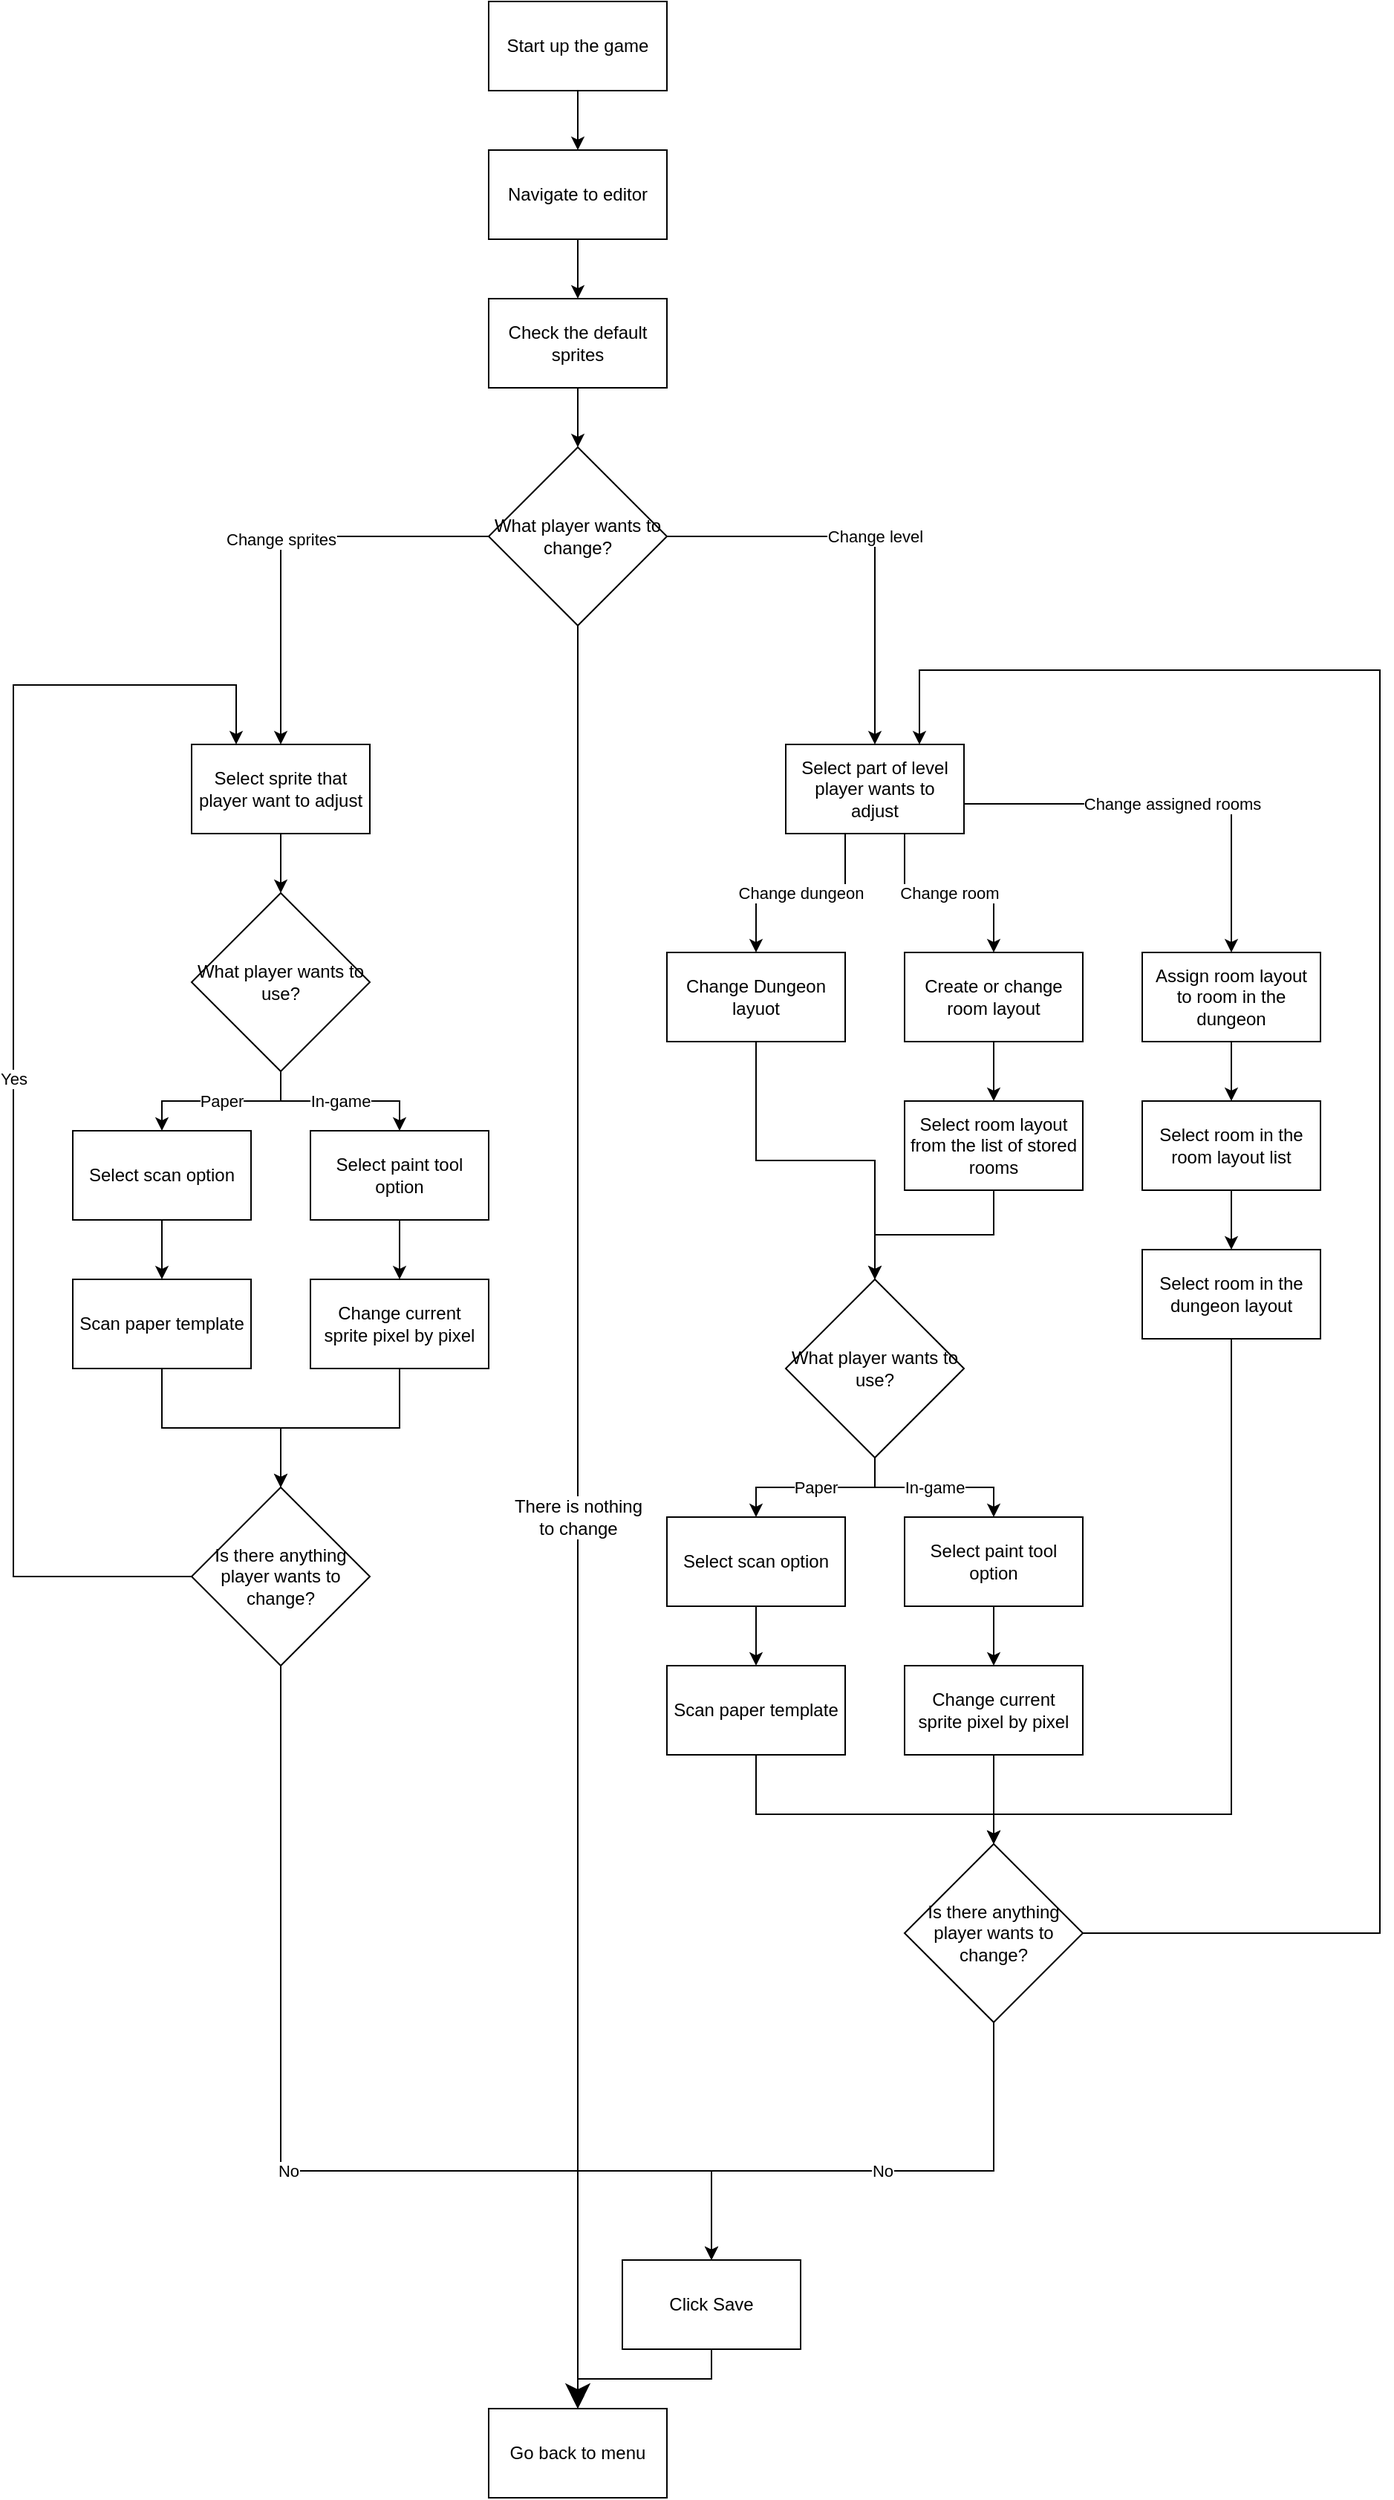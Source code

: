 <mxfile version="20.3.0" type="github">
  <diagram id="bGw_TPgT7MvLrZrnnkGr" name="Page-1">
    <mxGraphModel dx="1138" dy="1793" grid="1" gridSize="10" guides="1" tooltips="1" connect="1" arrows="1" fold="1" page="1" pageScale="1" pageWidth="827" pageHeight="1169" math="0" shadow="0">
      <root>
        <mxCell id="0" />
        <mxCell id="1" parent="0" />
        <mxCell id="wkWbv2mzszypH6_NSDZn-32" style="edgeStyle=orthogonalEdgeStyle;rounded=0;orthogonalLoop=1;jettySize=auto;html=1;spacing=4;" edge="1" parent="1" source="wkWbv2mzszypH6_NSDZn-1" target="wkWbv2mzszypH6_NSDZn-2">
          <mxGeometry relative="1" as="geometry" />
        </mxCell>
        <mxCell id="wkWbv2mzszypH6_NSDZn-1" value="Start up the game" style="rounded=0;whiteSpace=wrap;html=1;spacing=4;" vertex="1" parent="1">
          <mxGeometry x="360" y="-60" width="120" height="60" as="geometry" />
        </mxCell>
        <mxCell id="wkWbv2mzszypH6_NSDZn-33" style="edgeStyle=orthogonalEdgeStyle;rounded=0;orthogonalLoop=1;jettySize=auto;html=1;entryX=0.5;entryY=0;entryDx=0;entryDy=0;spacing=4;" edge="1" parent="1" source="wkWbv2mzszypH6_NSDZn-2" target="wkWbv2mzszypH6_NSDZn-6">
          <mxGeometry relative="1" as="geometry" />
        </mxCell>
        <mxCell id="wkWbv2mzszypH6_NSDZn-2" value="Navigate to editor" style="rounded=0;whiteSpace=wrap;html=1;spacing=4;" vertex="1" parent="1">
          <mxGeometry x="360" y="40" width="120" height="60" as="geometry" />
        </mxCell>
        <mxCell id="wkWbv2mzszypH6_NSDZn-43" style="edgeStyle=orthogonalEdgeStyle;rounded=0;orthogonalLoop=1;jettySize=auto;html=1;entryX=0.5;entryY=0;entryDx=0;entryDy=0;spacing=4;" edge="1" parent="1" source="wkWbv2mzszypH6_NSDZn-3" target="wkWbv2mzszypH6_NSDZn-30">
          <mxGeometry relative="1" as="geometry" />
        </mxCell>
        <mxCell id="wkWbv2mzszypH6_NSDZn-3" value="Scan paper template" style="rounded=0;whiteSpace=wrap;html=1;spacing=4;" vertex="1" parent="1">
          <mxGeometry x="80" y="800" width="120" height="60" as="geometry" />
        </mxCell>
        <mxCell id="wkWbv2mzszypH6_NSDZn-41" style="edgeStyle=orthogonalEdgeStyle;rounded=0;orthogonalLoop=1;jettySize=auto;html=1;entryX=0.5;entryY=0;entryDx=0;entryDy=0;spacing=4;" edge="1" parent="1" source="wkWbv2mzszypH6_NSDZn-5" target="wkWbv2mzszypH6_NSDZn-10">
          <mxGeometry relative="1" as="geometry" />
        </mxCell>
        <mxCell id="wkWbv2mzszypH6_NSDZn-5" value="Select paint tool option" style="rounded=0;whiteSpace=wrap;html=1;spacing=4;" vertex="1" parent="1">
          <mxGeometry x="240" y="700" width="120" height="60" as="geometry" />
        </mxCell>
        <mxCell id="wkWbv2mzszypH6_NSDZn-34" style="edgeStyle=orthogonalEdgeStyle;rounded=0;orthogonalLoop=1;jettySize=auto;html=1;entryX=0.5;entryY=0;entryDx=0;entryDy=0;spacing=4;" edge="1" parent="1" source="wkWbv2mzszypH6_NSDZn-6" target="wkWbv2mzszypH6_NSDZn-18">
          <mxGeometry relative="1" as="geometry" />
        </mxCell>
        <mxCell id="wkWbv2mzszypH6_NSDZn-6" value="Check the default sprites" style="rounded=0;whiteSpace=wrap;html=1;spacing=4;" vertex="1" parent="1">
          <mxGeometry x="360" y="140" width="120" height="60" as="geometry" />
        </mxCell>
        <mxCell id="wkWbv2mzszypH6_NSDZn-38" style="edgeStyle=orthogonalEdgeStyle;rounded=0;orthogonalLoop=1;jettySize=auto;html=1;entryX=0.5;entryY=0;entryDx=0;entryDy=0;spacing=4;" edge="1" parent="1" source="wkWbv2mzszypH6_NSDZn-7" target="wkWbv2mzszypH6_NSDZn-19">
          <mxGeometry relative="1" as="geometry" />
        </mxCell>
        <mxCell id="wkWbv2mzszypH6_NSDZn-7" value="&lt;div&gt;Select sprite that player want to adjust&lt;/div&gt;" style="rounded=0;whiteSpace=wrap;html=1;spacing=4;" vertex="1" parent="1">
          <mxGeometry x="160" y="440" width="120" height="60" as="geometry" />
        </mxCell>
        <mxCell id="wkWbv2mzszypH6_NSDZn-31" style="edgeStyle=orthogonalEdgeStyle;rounded=0;orthogonalLoop=1;jettySize=auto;html=1;entryX=0.5;entryY=0;entryDx=0;entryDy=0;spacing=4;" edge="1" parent="1" source="wkWbv2mzszypH6_NSDZn-8" target="wkWbv2mzszypH6_NSDZn-11">
          <mxGeometry relative="1" as="geometry" />
        </mxCell>
        <mxCell id="wkWbv2mzszypH6_NSDZn-8" value="Click Save" style="rounded=0;whiteSpace=wrap;html=1;spacing=4;" vertex="1" parent="1">
          <mxGeometry x="450" y="1460" width="120" height="60" as="geometry" />
        </mxCell>
        <mxCell id="wkWbv2mzszypH6_NSDZn-42" style="edgeStyle=orthogonalEdgeStyle;rounded=0;orthogonalLoop=1;jettySize=auto;html=1;entryX=0.5;entryY=0;entryDx=0;entryDy=0;spacing=4;" edge="1" parent="1" source="wkWbv2mzszypH6_NSDZn-9" target="wkWbv2mzszypH6_NSDZn-3">
          <mxGeometry relative="1" as="geometry" />
        </mxCell>
        <mxCell id="wkWbv2mzszypH6_NSDZn-9" value="Select scan option" style="rounded=0;whiteSpace=wrap;html=1;spacing=4;" vertex="1" parent="1">
          <mxGeometry x="80" y="700" width="120" height="60" as="geometry" />
        </mxCell>
        <mxCell id="wkWbv2mzszypH6_NSDZn-44" style="edgeStyle=orthogonalEdgeStyle;rounded=0;orthogonalLoop=1;jettySize=auto;html=1;entryX=0.5;entryY=0;entryDx=0;entryDy=0;spacing=4;" edge="1" parent="1" source="wkWbv2mzszypH6_NSDZn-10" target="wkWbv2mzszypH6_NSDZn-30">
          <mxGeometry relative="1" as="geometry" />
        </mxCell>
        <mxCell id="wkWbv2mzszypH6_NSDZn-10" value="Change current sprite pixel by pixel" style="rounded=0;whiteSpace=wrap;html=1;spacing=4;" vertex="1" parent="1">
          <mxGeometry x="240" y="800" width="120" height="60" as="geometry" />
        </mxCell>
        <mxCell id="wkWbv2mzszypH6_NSDZn-11" value="Go back to menu" style="rounded=0;whiteSpace=wrap;html=1;spacing=4;" vertex="1" parent="1">
          <mxGeometry x="360" y="1560" width="120" height="60" as="geometry" />
        </mxCell>
        <mxCell id="wkWbv2mzszypH6_NSDZn-60" style="edgeStyle=orthogonalEdgeStyle;rounded=0;orthogonalLoop=1;jettySize=auto;html=1;" edge="1" parent="1" source="wkWbv2mzszypH6_NSDZn-13" target="wkWbv2mzszypH6_NSDZn-29">
          <mxGeometry relative="1" as="geometry">
            <Array as="points">
              <mxPoint x="540" y="1160" />
              <mxPoint x="700" y="1160" />
            </Array>
          </mxGeometry>
        </mxCell>
        <mxCell id="wkWbv2mzszypH6_NSDZn-13" value="Scan paper template" style="rounded=0;whiteSpace=wrap;html=1;spacing=4;" vertex="1" parent="1">
          <mxGeometry x="480" y="1060" width="120" height="60" as="geometry" />
        </mxCell>
        <mxCell id="wkWbv2mzszypH6_NSDZn-59" style="edgeStyle=orthogonalEdgeStyle;rounded=0;orthogonalLoop=1;jettySize=auto;html=1;" edge="1" parent="1" source="wkWbv2mzszypH6_NSDZn-14" target="wkWbv2mzszypH6_NSDZn-17">
          <mxGeometry relative="1" as="geometry" />
        </mxCell>
        <mxCell id="wkWbv2mzszypH6_NSDZn-14" value="Select paint tool option" style="rounded=0;whiteSpace=wrap;html=1;spacing=4;" vertex="1" parent="1">
          <mxGeometry x="640" y="960" width="120" height="60" as="geometry" />
        </mxCell>
        <mxCell id="wkWbv2mzszypH6_NSDZn-50" value="Change dungeon" style="edgeStyle=orthogonalEdgeStyle;rounded=0;orthogonalLoop=1;jettySize=auto;html=1;entryX=0.5;entryY=0;entryDx=0;entryDy=0;" edge="1" parent="1" source="wkWbv2mzszypH6_NSDZn-15" target="wkWbv2mzszypH6_NSDZn-21">
          <mxGeometry relative="1" as="geometry">
            <Array as="points">
              <mxPoint x="600" y="540" />
              <mxPoint x="540" y="540" />
            </Array>
          </mxGeometry>
        </mxCell>
        <mxCell id="wkWbv2mzszypH6_NSDZn-51" value="Change room" style="edgeStyle=orthogonalEdgeStyle;rounded=0;orthogonalLoop=1;jettySize=auto;html=1;entryX=0.5;entryY=0;entryDx=0;entryDy=0;" edge="1" parent="1" source="wkWbv2mzszypH6_NSDZn-15" target="wkWbv2mzszypH6_NSDZn-24">
          <mxGeometry relative="1" as="geometry">
            <Array as="points">
              <mxPoint x="640" y="540" />
              <mxPoint x="700" y="540" />
            </Array>
          </mxGeometry>
        </mxCell>
        <mxCell id="wkWbv2mzszypH6_NSDZn-52" value="Change assigned rooms" style="edgeStyle=orthogonalEdgeStyle;rounded=0;orthogonalLoop=1;jettySize=auto;html=1;entryX=0.5;entryY=0;entryDx=0;entryDy=0;" edge="1" parent="1" source="wkWbv2mzszypH6_NSDZn-15" target="wkWbv2mzszypH6_NSDZn-23">
          <mxGeometry relative="1" as="geometry">
            <Array as="points">
              <mxPoint x="860" y="480" />
            </Array>
          </mxGeometry>
        </mxCell>
        <mxCell id="wkWbv2mzszypH6_NSDZn-15" value="&lt;div&gt;Select part of level player wants to adjust&lt;/div&gt;" style="rounded=0;whiteSpace=wrap;html=1;spacing=4;" vertex="1" parent="1">
          <mxGeometry x="560" y="440" width="120" height="60" as="geometry" />
        </mxCell>
        <mxCell id="wkWbv2mzszypH6_NSDZn-58" style="edgeStyle=orthogonalEdgeStyle;rounded=0;orthogonalLoop=1;jettySize=auto;html=1;" edge="1" parent="1" source="wkWbv2mzszypH6_NSDZn-16" target="wkWbv2mzszypH6_NSDZn-13">
          <mxGeometry relative="1" as="geometry" />
        </mxCell>
        <mxCell id="wkWbv2mzszypH6_NSDZn-16" value="Select scan option" style="rounded=0;whiteSpace=wrap;html=1;spacing=4;" vertex="1" parent="1">
          <mxGeometry x="480" y="960" width="120" height="60" as="geometry" />
        </mxCell>
        <mxCell id="wkWbv2mzszypH6_NSDZn-61" style="edgeStyle=orthogonalEdgeStyle;rounded=0;orthogonalLoop=1;jettySize=auto;html=1;" edge="1" parent="1" source="wkWbv2mzszypH6_NSDZn-17" target="wkWbv2mzszypH6_NSDZn-29">
          <mxGeometry relative="1" as="geometry" />
        </mxCell>
        <mxCell id="wkWbv2mzszypH6_NSDZn-17" value="Change current sprite pixel by pixel" style="rounded=0;whiteSpace=wrap;html=1;spacing=4;" vertex="1" parent="1">
          <mxGeometry x="640" y="1060" width="120" height="60" as="geometry" />
        </mxCell>
        <mxCell id="wkWbv2mzszypH6_NSDZn-35" style="edgeStyle=orthogonalEdgeStyle;rounded=0;orthogonalLoop=1;jettySize=auto;html=1;entryX=0.5;entryY=0;entryDx=0;entryDy=0;spacing=4;" edge="1" parent="1" source="wkWbv2mzszypH6_NSDZn-18" target="wkWbv2mzszypH6_NSDZn-7">
          <mxGeometry relative="1" as="geometry" />
        </mxCell>
        <mxCell id="wkWbv2mzszypH6_NSDZn-37" value="&lt;div&gt;Change sprites &lt;br&gt;&lt;/div&gt;" style="edgeLabel;html=1;align=center;verticalAlign=middle;resizable=0;points=[];spacing=4;" vertex="1" connectable="0" parent="wkWbv2mzszypH6_NSDZn-35">
          <mxGeometry x="0.012" relative="1" as="geometry">
            <mxPoint as="offset" />
          </mxGeometry>
        </mxCell>
        <mxCell id="wkWbv2mzszypH6_NSDZn-36" value="&lt;div&gt;Change level&lt;/div&gt;" style="edgeStyle=orthogonalEdgeStyle;rounded=0;orthogonalLoop=1;jettySize=auto;html=1;spacing=4;" edge="1" parent="1" source="wkWbv2mzszypH6_NSDZn-18" target="wkWbv2mzszypH6_NSDZn-15">
          <mxGeometry relative="1" as="geometry" />
        </mxCell>
        <mxCell id="wkWbv2mzszypH6_NSDZn-66" value="&lt;div&gt;There is nothing &lt;br&gt;&lt;/div&gt;&lt;div&gt;to change&lt;/div&gt;" style="edgeStyle=orthogonalEdgeStyle;curved=1;rounded=0;orthogonalLoop=1;jettySize=auto;html=1;fontSize=12;endArrow=classic;startSize=14;endSize=14;endFill=1;" edge="1" parent="1" source="wkWbv2mzszypH6_NSDZn-18" target="wkWbv2mzszypH6_NSDZn-11">
          <mxGeometry relative="1" as="geometry" />
        </mxCell>
        <mxCell id="wkWbv2mzszypH6_NSDZn-18" value="What player wants to change?" style="rhombus;whiteSpace=wrap;html=1;spacing=4;" vertex="1" parent="1">
          <mxGeometry x="360" y="240" width="120" height="120" as="geometry" />
        </mxCell>
        <mxCell id="wkWbv2mzszypH6_NSDZn-39" value="&lt;div&gt;Paper &lt;/div&gt;" style="edgeStyle=orthogonalEdgeStyle;rounded=0;orthogonalLoop=1;jettySize=auto;html=1;entryX=0.5;entryY=0;entryDx=0;entryDy=0;spacing=4;" edge="1" parent="1" source="wkWbv2mzszypH6_NSDZn-19" target="wkWbv2mzszypH6_NSDZn-9">
          <mxGeometry relative="1" as="geometry">
            <mxPoint x="140" y="650" as="targetPoint" />
          </mxGeometry>
        </mxCell>
        <mxCell id="wkWbv2mzszypH6_NSDZn-40" value="In-game" style="edgeStyle=orthogonalEdgeStyle;rounded=0;orthogonalLoop=1;jettySize=auto;html=1;spacing=4;" edge="1" parent="1" source="wkWbv2mzszypH6_NSDZn-19" target="wkWbv2mzszypH6_NSDZn-5">
          <mxGeometry relative="1" as="geometry" />
        </mxCell>
        <mxCell id="wkWbv2mzszypH6_NSDZn-19" value="What player wants to use?" style="rhombus;whiteSpace=wrap;html=1;spacing=4;" vertex="1" parent="1">
          <mxGeometry x="160" y="540" width="120" height="120" as="geometry" />
        </mxCell>
        <mxCell id="wkWbv2mzszypH6_NSDZn-56" value="Paper" style="edgeStyle=orthogonalEdgeStyle;rounded=0;orthogonalLoop=1;jettySize=auto;html=1;entryX=0.5;entryY=0;entryDx=0;entryDy=0;" edge="1" parent="1" source="wkWbv2mzszypH6_NSDZn-20" target="wkWbv2mzszypH6_NSDZn-16">
          <mxGeometry relative="1" as="geometry" />
        </mxCell>
        <mxCell id="wkWbv2mzszypH6_NSDZn-57" value="&lt;div&gt;In-game&lt;/div&gt;" style="edgeStyle=orthogonalEdgeStyle;rounded=0;orthogonalLoop=1;jettySize=auto;html=1;entryX=0.5;entryY=0;entryDx=0;entryDy=0;" edge="1" parent="1" source="wkWbv2mzszypH6_NSDZn-20" target="wkWbv2mzszypH6_NSDZn-14">
          <mxGeometry relative="1" as="geometry" />
        </mxCell>
        <mxCell id="wkWbv2mzszypH6_NSDZn-20" value="What player wants to use?" style="rhombus;whiteSpace=wrap;html=1;spacing=4;" vertex="1" parent="1">
          <mxGeometry x="560" y="800" width="120" height="120" as="geometry" />
        </mxCell>
        <mxCell id="wkWbv2mzszypH6_NSDZn-53" style="edgeStyle=orthogonalEdgeStyle;rounded=0;orthogonalLoop=1;jettySize=auto;html=1;entryX=0.5;entryY=0;entryDx=0;entryDy=0;" edge="1" parent="1" source="wkWbv2mzszypH6_NSDZn-21" target="wkWbv2mzszypH6_NSDZn-20">
          <mxGeometry relative="1" as="geometry" />
        </mxCell>
        <mxCell id="wkWbv2mzszypH6_NSDZn-21" value="Change Dungeon layuot" style="rounded=0;whiteSpace=wrap;html=1;spacing=4;" vertex="1" parent="1">
          <mxGeometry x="480" y="580" width="120" height="60" as="geometry" />
        </mxCell>
        <mxCell id="wkWbv2mzszypH6_NSDZn-54" style="edgeStyle=orthogonalEdgeStyle;rounded=0;orthogonalLoop=1;jettySize=auto;html=1;entryX=0.5;entryY=0;entryDx=0;entryDy=0;" edge="1" parent="1" source="wkWbv2mzszypH6_NSDZn-22" target="wkWbv2mzszypH6_NSDZn-20">
          <mxGeometry relative="1" as="geometry" />
        </mxCell>
        <mxCell id="wkWbv2mzszypH6_NSDZn-22" value="&lt;div&gt;Select room layout from the list of stored rooms&lt;br&gt;&lt;/div&gt;" style="rounded=0;whiteSpace=wrap;html=1;spacing=4;" vertex="1" parent="1">
          <mxGeometry x="640" y="680" width="120" height="60" as="geometry" />
        </mxCell>
        <mxCell id="wkWbv2mzszypH6_NSDZn-62" style="edgeStyle=orthogonalEdgeStyle;rounded=0;orthogonalLoop=1;jettySize=auto;html=1;" edge="1" parent="1" source="wkWbv2mzszypH6_NSDZn-23" target="wkWbv2mzszypH6_NSDZn-25">
          <mxGeometry relative="1" as="geometry" />
        </mxCell>
        <mxCell id="wkWbv2mzszypH6_NSDZn-23" value="Assign room layout to room in the dungeon" style="rounded=0;whiteSpace=wrap;html=1;spacing=4;" vertex="1" parent="1">
          <mxGeometry x="800" y="580" width="120" height="60" as="geometry" />
        </mxCell>
        <mxCell id="wkWbv2mzszypH6_NSDZn-55" style="edgeStyle=orthogonalEdgeStyle;rounded=0;orthogonalLoop=1;jettySize=auto;html=1;entryX=0.5;entryY=0;entryDx=0;entryDy=0;" edge="1" parent="1" source="wkWbv2mzszypH6_NSDZn-24" target="wkWbv2mzszypH6_NSDZn-22">
          <mxGeometry relative="1" as="geometry" />
        </mxCell>
        <mxCell id="wkWbv2mzszypH6_NSDZn-24" value="&lt;div&gt;Create or change room layout&lt;br&gt;&lt;/div&gt;" style="rounded=0;whiteSpace=wrap;html=1;spacing=4;" vertex="1" parent="1">
          <mxGeometry x="640" y="580" width="120" height="60" as="geometry" />
        </mxCell>
        <mxCell id="wkWbv2mzszypH6_NSDZn-63" style="edgeStyle=orthogonalEdgeStyle;rounded=0;orthogonalLoop=1;jettySize=auto;html=1;" edge="1" parent="1" source="wkWbv2mzszypH6_NSDZn-25" target="wkWbv2mzszypH6_NSDZn-26">
          <mxGeometry relative="1" as="geometry" />
        </mxCell>
        <mxCell id="wkWbv2mzszypH6_NSDZn-25" value="Select room in the room layout list" style="rounded=0;whiteSpace=wrap;html=1;spacing=4;" vertex="1" parent="1">
          <mxGeometry x="800" y="680" width="120" height="60" as="geometry" />
        </mxCell>
        <mxCell id="wkWbv2mzszypH6_NSDZn-64" style="edgeStyle=orthogonalEdgeStyle;rounded=0;orthogonalLoop=1;jettySize=auto;html=1;" edge="1" parent="1" source="wkWbv2mzszypH6_NSDZn-26" target="wkWbv2mzszypH6_NSDZn-29">
          <mxGeometry relative="1" as="geometry">
            <Array as="points">
              <mxPoint x="860" y="1160" />
              <mxPoint x="700" y="1160" />
            </Array>
          </mxGeometry>
        </mxCell>
        <mxCell id="wkWbv2mzszypH6_NSDZn-26" value="Select room in the dungeon layout" style="rounded=0;whiteSpace=wrap;html=1;spacing=4;" vertex="1" parent="1">
          <mxGeometry x="800" y="780" width="120" height="60" as="geometry" />
        </mxCell>
        <mxCell id="wkWbv2mzszypH6_NSDZn-48" value="No" style="edgeStyle=orthogonalEdgeStyle;rounded=0;orthogonalLoop=1;jettySize=auto;html=1;entryX=0.5;entryY=0;entryDx=0;entryDy=0;spacing=4;" edge="1" parent="1" source="wkWbv2mzszypH6_NSDZn-29" target="wkWbv2mzszypH6_NSDZn-8">
          <mxGeometry relative="1" as="geometry">
            <Array as="points">
              <mxPoint x="700" y="1400" />
              <mxPoint x="510" y="1400" />
            </Array>
          </mxGeometry>
        </mxCell>
        <mxCell id="wkWbv2mzszypH6_NSDZn-65" style="edgeStyle=orthogonalEdgeStyle;rounded=0;orthogonalLoop=1;jettySize=auto;html=1;entryX=0.75;entryY=0;entryDx=0;entryDy=0;" edge="1" parent="1" source="wkWbv2mzszypH6_NSDZn-29" target="wkWbv2mzszypH6_NSDZn-15">
          <mxGeometry relative="1" as="geometry">
            <mxPoint x="870" y="340" as="targetPoint" />
            <Array as="points">
              <mxPoint x="960" y="1240" />
              <mxPoint x="960" y="390" />
              <mxPoint x="650" y="390" />
            </Array>
          </mxGeometry>
        </mxCell>
        <mxCell id="wkWbv2mzszypH6_NSDZn-29" value="Is there anything player wants to change?" style="rhombus;whiteSpace=wrap;html=1;spacing=4;" vertex="1" parent="1">
          <mxGeometry x="640" y="1180" width="120" height="120" as="geometry" />
        </mxCell>
        <mxCell id="wkWbv2mzszypH6_NSDZn-45" value="&lt;div&gt;Yes&lt;/div&gt;" style="edgeStyle=orthogonalEdgeStyle;rounded=0;orthogonalLoop=1;jettySize=auto;html=1;entryX=0.25;entryY=0;entryDx=0;entryDy=0;spacing=4;" edge="1" parent="1" source="wkWbv2mzszypH6_NSDZn-30" target="wkWbv2mzszypH6_NSDZn-7">
          <mxGeometry relative="1" as="geometry">
            <mxPoint x="200" y="400" as="targetPoint" />
            <Array as="points">
              <mxPoint x="40" y="1000" />
              <mxPoint x="40" y="400" />
              <mxPoint x="190" y="400" />
            </Array>
          </mxGeometry>
        </mxCell>
        <mxCell id="wkWbv2mzszypH6_NSDZn-46" value="&lt;div&gt;No &lt;/div&gt;" style="edgeStyle=orthogonalEdgeStyle;rounded=0;orthogonalLoop=1;jettySize=auto;html=1;entryX=0.5;entryY=0;entryDx=0;entryDy=0;spacing=4;" edge="1" parent="1" source="wkWbv2mzszypH6_NSDZn-30" target="wkWbv2mzszypH6_NSDZn-8">
          <mxGeometry relative="1" as="geometry">
            <Array as="points">
              <mxPoint x="220" y="1400" />
              <mxPoint x="510" y="1400" />
            </Array>
          </mxGeometry>
        </mxCell>
        <mxCell id="wkWbv2mzszypH6_NSDZn-30" value="Is there anything player wants to change?" style="rhombus;whiteSpace=wrap;html=1;spacing=4;" vertex="1" parent="1">
          <mxGeometry x="160" y="940" width="120" height="120" as="geometry" />
        </mxCell>
      </root>
    </mxGraphModel>
  </diagram>
</mxfile>
